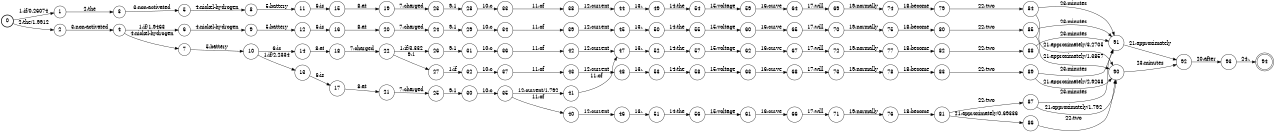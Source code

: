 digraph FST {
rankdir = LR;
size = "8.5,11";
label = "";
center = 1;
orientation = Portrait;
ranksep = "0.4";
nodesep = "0.25";
0 [label = "0", shape = circle, style = bold, fontsize = 14]
	0 -> 1 [label = "1:if/0.26074", fontsize = 14];
	0 -> 2 [label = "2:the/1.9912", fontsize = 14];
1 [label = "1", shape = circle, style = solid, fontsize = 14]
	1 -> 3 [label = "2:the", fontsize = 14];
2 [label = "2", shape = circle, style = solid, fontsize = 14]
	2 -> 4 [label = "3:non-activated", fontsize = 14];
3 [label = "3", shape = circle, style = solid, fontsize = 14]
	3 -> 5 [label = "3:non-activated", fontsize = 14];
4 [label = "4", shape = circle, style = solid, fontsize = 14]
	4 -> 6 [label = "1:if/1.9463", fontsize = 14];
	4 -> 7 [label = "4:nickel-hydrogen", fontsize = 14];
5 [label = "5", shape = circle, style = solid, fontsize = 14]
	5 -> 8 [label = "4:nickel-hydrogen", fontsize = 14];
6 [label = "6", shape = circle, style = solid, fontsize = 14]
	6 -> 9 [label = "4:nickel-hydrogen", fontsize = 14];
7 [label = "7", shape = circle, style = solid, fontsize = 14]
	7 -> 10 [label = "5:battery", fontsize = 14];
8 [label = "8", shape = circle, style = solid, fontsize = 14]
	8 -> 11 [label = "5:battery", fontsize = 14];
9 [label = "9", shape = circle, style = solid, fontsize = 14]
	9 -> 12 [label = "5:battery", fontsize = 14];
10 [label = "10", shape = circle, style = solid, fontsize = 14]
	10 -> 13 [label = "1:if/2.2334", fontsize = 14];
	10 -> 14 [label = "6:is", fontsize = 14];
11 [label = "11", shape = circle, style = solid, fontsize = 14]
	11 -> 15 [label = "6:is", fontsize = 14];
12 [label = "12", shape = circle, style = solid, fontsize = 14]
	12 -> 16 [label = "6:is", fontsize = 14];
13 [label = "13", shape = circle, style = solid, fontsize = 14]
	13 -> 17 [label = "6:is", fontsize = 14];
14 [label = "14", shape = circle, style = solid, fontsize = 14]
	14 -> 18 [label = "8:at", fontsize = 14];
15 [label = "15", shape = circle, style = solid, fontsize = 14]
	15 -> 19 [label = "8:at", fontsize = 14];
16 [label = "16", shape = circle, style = solid, fontsize = 14]
	16 -> 20 [label = "8:at", fontsize = 14];
17 [label = "17", shape = circle, style = solid, fontsize = 14]
	17 -> 21 [label = "8:at", fontsize = 14];
18 [label = "18", shape = circle, style = solid, fontsize = 14]
	18 -> 22 [label = "7:charged", fontsize = 14];
19 [label = "19", shape = circle, style = solid, fontsize = 14]
	19 -> 23 [label = "7:charged", fontsize = 14];
20 [label = "20", shape = circle, style = solid, fontsize = 14]
	20 -> 24 [label = "7:charged", fontsize = 14];
21 [label = "21", shape = circle, style = solid, fontsize = 14]
	21 -> 25 [label = "7:charged", fontsize = 14];
22 [label = "22", shape = circle, style = solid, fontsize = 14]
	22 -> 26 [label = "1:if/3.332", fontsize = 14];
	22 -> 27 [label = "9:1", fontsize = 14];
23 [label = "23", shape = circle, style = solid, fontsize = 14]
	23 -> 28 [label = "9:1", fontsize = 14];
24 [label = "24", shape = circle, style = solid, fontsize = 14]
	24 -> 29 [label = "9:1", fontsize = 14];
25 [label = "25", shape = circle, style = solid, fontsize = 14]
	25 -> 30 [label = "9:1", fontsize = 14];
26 [label = "26", shape = circle, style = solid, fontsize = 14]
	26 -> 31 [label = "9:1", fontsize = 14];
27 [label = "27", shape = circle, style = solid, fontsize = 14]
	27 -> 32 [label = "1:if", fontsize = 14];
28 [label = "28", shape = circle, style = solid, fontsize = 14]
	28 -> 33 [label = "10:c", fontsize = 14];
29 [label = "29", shape = circle, style = solid, fontsize = 14]
	29 -> 34 [label = "10:c", fontsize = 14];
30 [label = "30", shape = circle, style = solid, fontsize = 14]
	30 -> 35 [label = "10:c", fontsize = 14];
31 [label = "31", shape = circle, style = solid, fontsize = 14]
	31 -> 36 [label = "10:c", fontsize = 14];
32 [label = "32", shape = circle, style = solid, fontsize = 14]
	32 -> 37 [label = "10:c", fontsize = 14];
33 [label = "33", shape = circle, style = solid, fontsize = 14]
	33 -> 38 [label = "11:of", fontsize = 14];
34 [label = "34", shape = circle, style = solid, fontsize = 14]
	34 -> 39 [label = "11:of", fontsize = 14];
35 [label = "35", shape = circle, style = solid, fontsize = 14]
	35 -> 40 [label = "11:of", fontsize = 14];
	35 -> 41 [label = "12:current/1.792", fontsize = 14];
36 [label = "36", shape = circle, style = solid, fontsize = 14]
	36 -> 42 [label = "11:of", fontsize = 14];
37 [label = "37", shape = circle, style = solid, fontsize = 14]
	37 -> 43 [label = "11:of", fontsize = 14];
38 [label = "38", shape = circle, style = solid, fontsize = 14]
	38 -> 44 [label = "12:current", fontsize = 14];
39 [label = "39", shape = circle, style = solid, fontsize = 14]
	39 -> 45 [label = "12:current", fontsize = 14];
40 [label = "40", shape = circle, style = solid, fontsize = 14]
	40 -> 46 [label = "12:current", fontsize = 14];
41 [label = "41", shape = circle, style = solid, fontsize = 14]
	41 -> 47 [label = "11:of", fontsize = 14];
42 [label = "42", shape = circle, style = solid, fontsize = 14]
	42 -> 47 [label = "12:current", fontsize = 14];
43 [label = "43", shape = circle, style = solid, fontsize = 14]
	43 -> 48 [label = "12:current", fontsize = 14];
44 [label = "44", shape = circle, style = solid, fontsize = 14]
	44 -> 49 [label = "13:,", fontsize = 14];
45 [label = "45", shape = circle, style = solid, fontsize = 14]
	45 -> 50 [label = "13:,", fontsize = 14];
46 [label = "46", shape = circle, style = solid, fontsize = 14]
	46 -> 51 [label = "13:,", fontsize = 14];
47 [label = "47", shape = circle, style = solid, fontsize = 14]
	47 -> 52 [label = "13:,", fontsize = 14];
48 [label = "48", shape = circle, style = solid, fontsize = 14]
	48 -> 53 [label = "13:,", fontsize = 14];
49 [label = "49", shape = circle, style = solid, fontsize = 14]
	49 -> 54 [label = "14:the", fontsize = 14];
50 [label = "50", shape = circle, style = solid, fontsize = 14]
	50 -> 55 [label = "14:the", fontsize = 14];
51 [label = "51", shape = circle, style = solid, fontsize = 14]
	51 -> 56 [label = "14:the", fontsize = 14];
52 [label = "52", shape = circle, style = solid, fontsize = 14]
	52 -> 57 [label = "14:the", fontsize = 14];
53 [label = "53", shape = circle, style = solid, fontsize = 14]
	53 -> 58 [label = "14:the", fontsize = 14];
54 [label = "54", shape = circle, style = solid, fontsize = 14]
	54 -> 59 [label = "15:voltage", fontsize = 14];
55 [label = "55", shape = circle, style = solid, fontsize = 14]
	55 -> 60 [label = "15:voltage", fontsize = 14];
56 [label = "56", shape = circle, style = solid, fontsize = 14]
	56 -> 61 [label = "15:voltage", fontsize = 14];
57 [label = "57", shape = circle, style = solid, fontsize = 14]
	57 -> 62 [label = "15:voltage", fontsize = 14];
58 [label = "58", shape = circle, style = solid, fontsize = 14]
	58 -> 63 [label = "15:voltage", fontsize = 14];
59 [label = "59", shape = circle, style = solid, fontsize = 14]
	59 -> 64 [label = "16:curve", fontsize = 14];
60 [label = "60", shape = circle, style = solid, fontsize = 14]
	60 -> 65 [label = "16:curve", fontsize = 14];
61 [label = "61", shape = circle, style = solid, fontsize = 14]
	61 -> 66 [label = "16:curve", fontsize = 14];
62 [label = "62", shape = circle, style = solid, fontsize = 14]
	62 -> 67 [label = "16:curve", fontsize = 14];
63 [label = "63", shape = circle, style = solid, fontsize = 14]
	63 -> 68 [label = "16:curve", fontsize = 14];
64 [label = "64", shape = circle, style = solid, fontsize = 14]
	64 -> 69 [label = "17:will", fontsize = 14];
65 [label = "65", shape = circle, style = solid, fontsize = 14]
	65 -> 70 [label = "17:will", fontsize = 14];
66 [label = "66", shape = circle, style = solid, fontsize = 14]
	66 -> 71 [label = "17:will", fontsize = 14];
67 [label = "67", shape = circle, style = solid, fontsize = 14]
	67 -> 72 [label = "17:will", fontsize = 14];
68 [label = "68", shape = circle, style = solid, fontsize = 14]
	68 -> 73 [label = "17:will", fontsize = 14];
69 [label = "69", shape = circle, style = solid, fontsize = 14]
	69 -> 74 [label = "19:normally", fontsize = 14];
70 [label = "70", shape = circle, style = solid, fontsize = 14]
	70 -> 75 [label = "19:normally", fontsize = 14];
71 [label = "71", shape = circle, style = solid, fontsize = 14]
	71 -> 76 [label = "19:normally", fontsize = 14];
72 [label = "72", shape = circle, style = solid, fontsize = 14]
	72 -> 77 [label = "19:normally", fontsize = 14];
73 [label = "73", shape = circle, style = solid, fontsize = 14]
	73 -> 78 [label = "19:normally", fontsize = 14];
74 [label = "74", shape = circle, style = solid, fontsize = 14]
	74 -> 79 [label = "18:become", fontsize = 14];
75 [label = "75", shape = circle, style = solid, fontsize = 14]
	75 -> 80 [label = "18:become", fontsize = 14];
76 [label = "76", shape = circle, style = solid, fontsize = 14]
	76 -> 81 [label = "18:become", fontsize = 14];
77 [label = "77", shape = circle, style = solid, fontsize = 14]
	77 -> 82 [label = "18:become", fontsize = 14];
78 [label = "78", shape = circle, style = solid, fontsize = 14]
	78 -> 83 [label = "18:become", fontsize = 14];
79 [label = "79", shape = circle, style = solid, fontsize = 14]
	79 -> 84 [label = "22:two", fontsize = 14];
80 [label = "80", shape = circle, style = solid, fontsize = 14]
	80 -> 85 [label = "22:two", fontsize = 14];
81 [label = "81", shape = circle, style = solid, fontsize = 14]
	81 -> 86 [label = "21:approximately/0.69336", fontsize = 14];
	81 -> 87 [label = "22:two", fontsize = 14];
82 [label = "82", shape = circle, style = solid, fontsize = 14]
	82 -> 88 [label = "22:two", fontsize = 14];
83 [label = "83", shape = circle, style = solid, fontsize = 14]
	83 -> 89 [label = "22:two", fontsize = 14];
84 [label = "84", shape = circle, style = solid, fontsize = 14]
	84 -> 90 [label = "21:approximately/3.2705", fontsize = 14];
	84 -> 91 [label = "23:minutes", fontsize = 14];
85 [label = "85", shape = circle, style = solid, fontsize = 14]
	85 -> 90 [label = "21:approximately/1.3857", fontsize = 14];
	85 -> 91 [label = "23:minutes", fontsize = 14];
86 [label = "86", shape = circle, style = solid, fontsize = 14]
	86 -> 90 [label = "22:two", fontsize = 14];
87 [label = "87", shape = circle, style = solid, fontsize = 14]
	87 -> 90 [label = "21:approximately/1.792", fontsize = 14];
	87 -> 91 [label = "23:minutes", fontsize = 14];
88 [label = "88", shape = circle, style = solid, fontsize = 14]
	88 -> 91 [label = "23:minutes", fontsize = 14];
89 [label = "89", shape = circle, style = solid, fontsize = 14]
	89 -> 90 [label = "21:approximately/2.9268", fontsize = 14];
	89 -> 91 [label = "23:minutes", fontsize = 14];
90 [label = "90", shape = circle, style = solid, fontsize = 14]
	90 -> 92 [label = "23:minutes", fontsize = 14];
91 [label = "91", shape = circle, style = solid, fontsize = 14]
	91 -> 92 [label = "21:approximately", fontsize = 14];
92 [label = "92", shape = circle, style = solid, fontsize = 14]
	92 -> 93 [label = "20:after", fontsize = 14];
93 [label = "93", shape = circle, style = solid, fontsize = 14]
	93 -> 94 [label = "24:.", fontsize = 14];
94 [label = "94", shape = doublecircle, style = solid, fontsize = 14]
}
